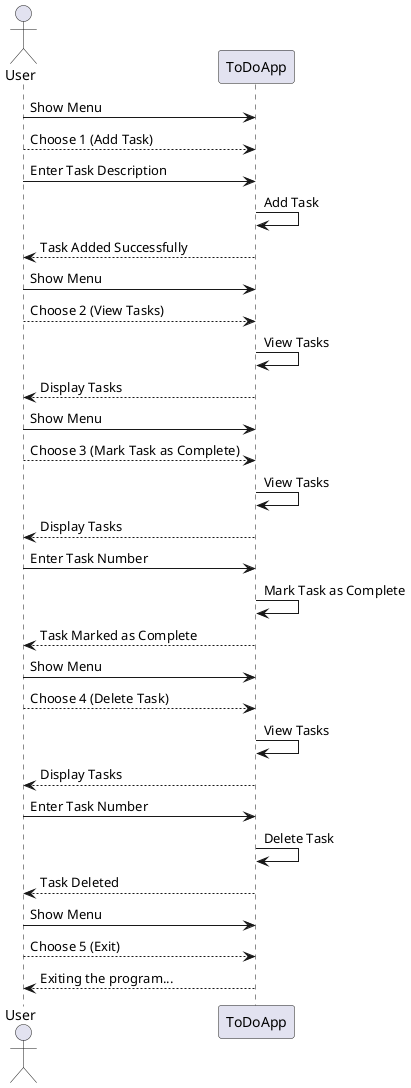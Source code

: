 @startuml

actor User

User -> ToDoApp: Show Menu
User --> ToDoApp: Choose 1 (Add Task)
User -> ToDoApp: Enter Task Description
ToDoApp -> ToDoApp: Add Task
User <-- ToDoApp: Task Added Successfully

User -> ToDoApp: Show Menu
User --> ToDoApp: Choose 2 (View Tasks)
ToDoApp -> ToDoApp: View Tasks
User <-- ToDoApp: Display Tasks

User -> ToDoApp: Show Menu
User --> ToDoApp: Choose 3 (Mark Task as Complete)
ToDoApp -> ToDoApp: View Tasks
User <-- ToDoApp: Display Tasks
User -> ToDoApp: Enter Task Number
ToDoApp -> ToDoApp: Mark Task as Complete
User <-- ToDoApp: Task Marked as Complete

User -> ToDoApp: Show Menu
User --> ToDoApp: Choose 4 (Delete Task)
ToDoApp -> ToDoApp: View Tasks
User <-- ToDoApp: Display Tasks
User -> ToDoApp: Enter Task Number
ToDoApp -> ToDoApp: Delete Task
User <-- ToDoApp: Task Deleted

User -> ToDoApp: Show Menu
User --> ToDoApp: Choose 5 (Exit)
ToDoApp --> User: Exiting the program...

@enduml
